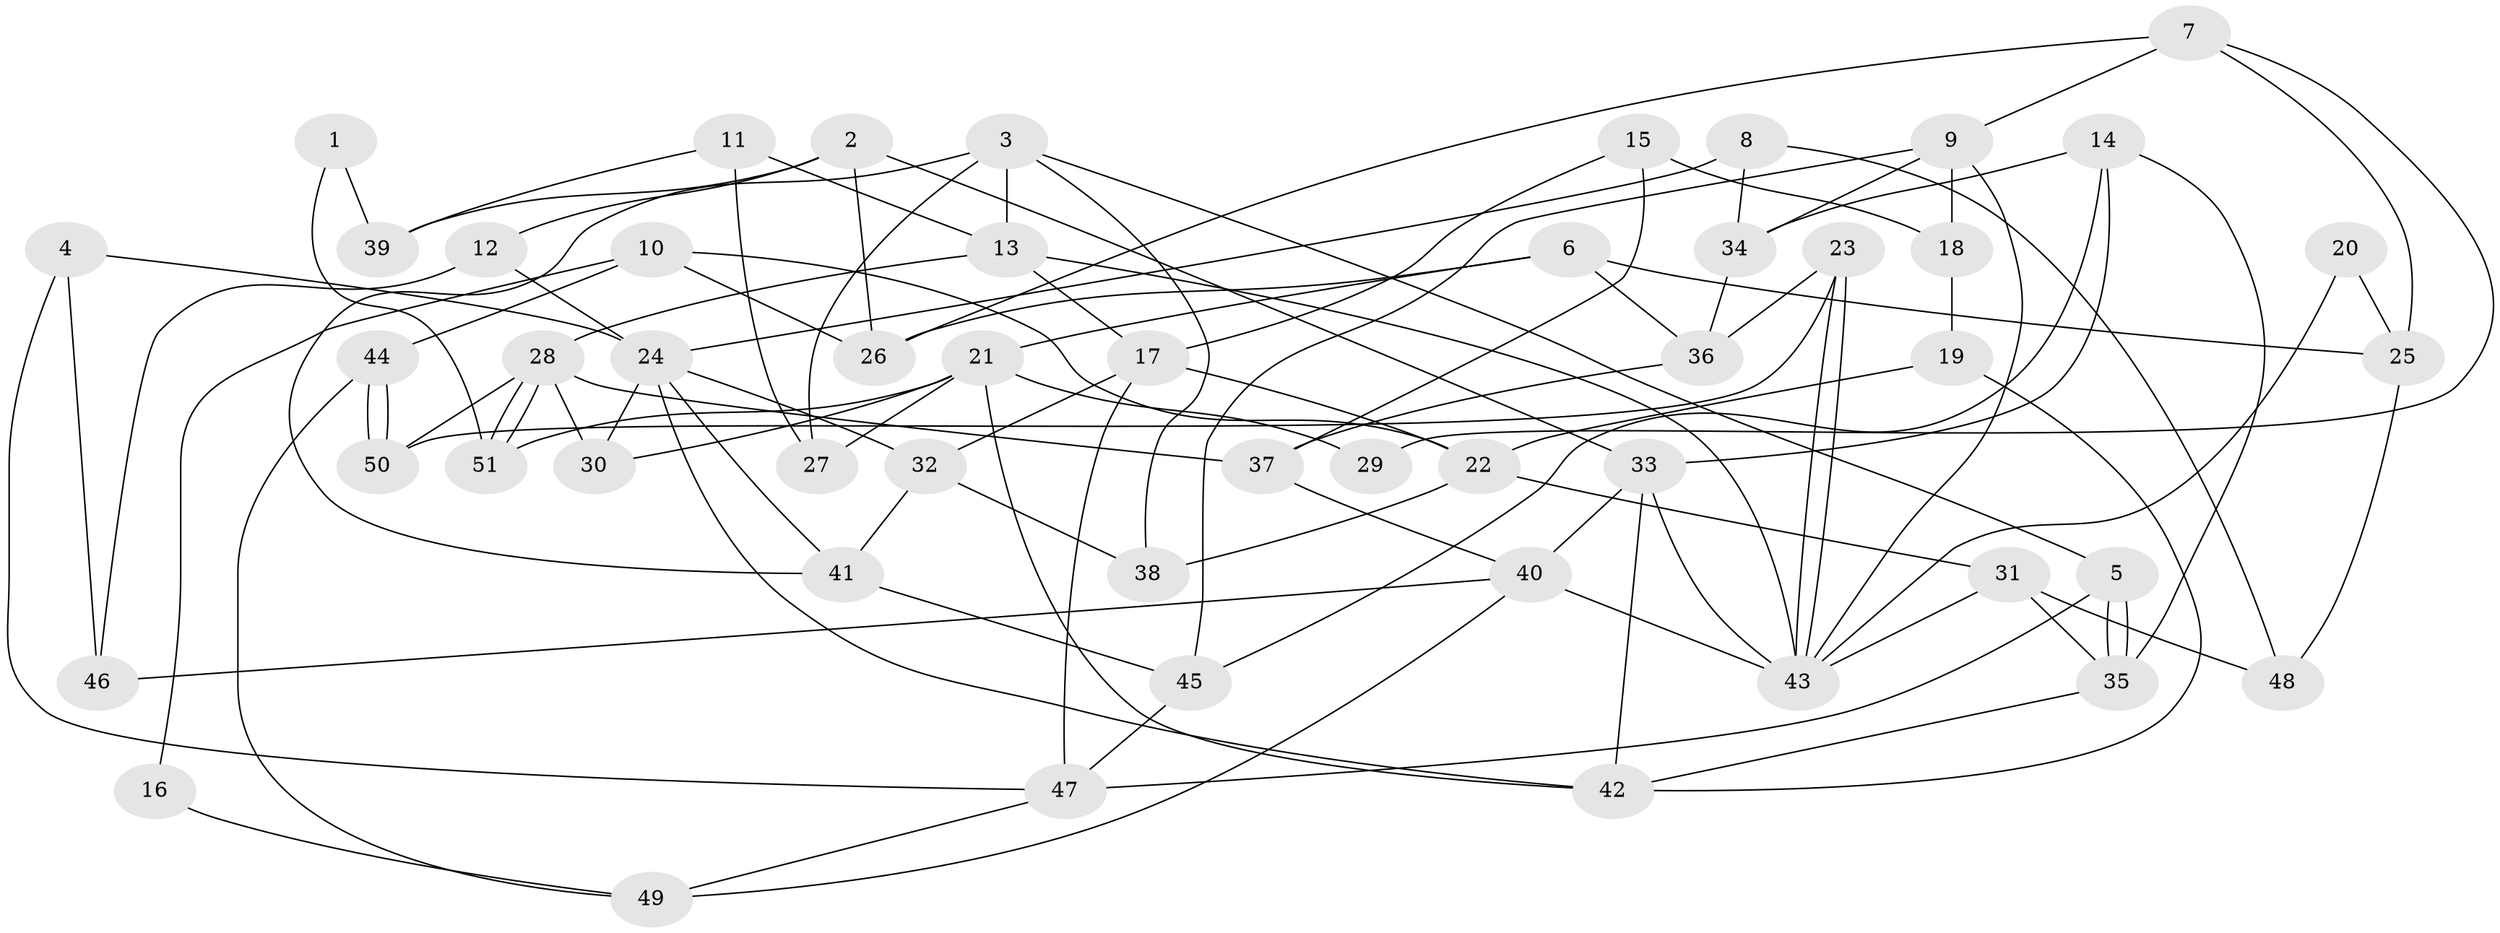 // coarse degree distribution, {3: 0.14285714285714285, 5: 0.10714285714285714, 7: 0.17857142857142858, 4: 0.32142857142857145, 6: 0.21428571428571427, 10: 0.03571428571428571}
// Generated by graph-tools (version 1.1) at 2025/41/03/06/25 10:41:58]
// undirected, 51 vertices, 102 edges
graph export_dot {
graph [start="1"]
  node [color=gray90,style=filled];
  1;
  2;
  3;
  4;
  5;
  6;
  7;
  8;
  9;
  10;
  11;
  12;
  13;
  14;
  15;
  16;
  17;
  18;
  19;
  20;
  21;
  22;
  23;
  24;
  25;
  26;
  27;
  28;
  29;
  30;
  31;
  32;
  33;
  34;
  35;
  36;
  37;
  38;
  39;
  40;
  41;
  42;
  43;
  44;
  45;
  46;
  47;
  48;
  49;
  50;
  51;
  1 -- 39;
  1 -- 51;
  2 -- 26;
  2 -- 33;
  2 -- 12;
  2 -- 39;
  3 -- 13;
  3 -- 41;
  3 -- 5;
  3 -- 27;
  3 -- 38;
  4 -- 47;
  4 -- 46;
  4 -- 24;
  5 -- 35;
  5 -- 35;
  5 -- 47;
  6 -- 36;
  6 -- 25;
  6 -- 21;
  6 -- 26;
  7 -- 26;
  7 -- 9;
  7 -- 25;
  7 -- 29;
  8 -- 24;
  8 -- 34;
  8 -- 48;
  9 -- 34;
  9 -- 45;
  9 -- 18;
  9 -- 43;
  10 -- 44;
  10 -- 22;
  10 -- 16;
  10 -- 26;
  11 -- 27;
  11 -- 13;
  11 -- 39;
  12 -- 24;
  12 -- 46;
  13 -- 28;
  13 -- 43;
  13 -- 17;
  14 -- 33;
  14 -- 35;
  14 -- 34;
  14 -- 45;
  15 -- 17;
  15 -- 18;
  15 -- 37;
  16 -- 49;
  17 -- 32;
  17 -- 22;
  17 -- 47;
  18 -- 19;
  19 -- 22;
  19 -- 42;
  20 -- 43;
  20 -- 25;
  21 -- 30;
  21 -- 27;
  21 -- 29;
  21 -- 42;
  21 -- 51;
  22 -- 38;
  22 -- 31;
  23 -- 43;
  23 -- 43;
  23 -- 50;
  23 -- 36;
  24 -- 42;
  24 -- 30;
  24 -- 32;
  24 -- 41;
  25 -- 48;
  28 -- 51;
  28 -- 51;
  28 -- 37;
  28 -- 30;
  28 -- 50;
  31 -- 43;
  31 -- 35;
  31 -- 48;
  32 -- 41;
  32 -- 38;
  33 -- 43;
  33 -- 42;
  33 -- 40;
  34 -- 36;
  35 -- 42;
  36 -- 37;
  37 -- 40;
  40 -- 43;
  40 -- 46;
  40 -- 49;
  41 -- 45;
  44 -- 50;
  44 -- 50;
  44 -- 49;
  45 -- 47;
  47 -- 49;
}
